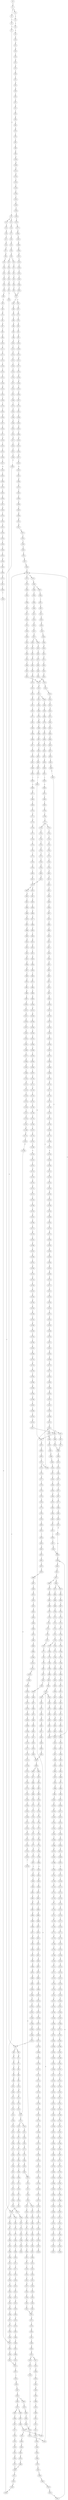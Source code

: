 strict digraph  {
	S0 -> S1 [ label = T ];
	S1 -> S2 [ label = T ];
	S1 -> S3 [ label = C ];
	S2 -> S4 [ label = T ];
	S3 -> S5 [ label = C ];
	S4 -> S6 [ label = T ];
	S5 -> S7 [ label = T ];
	S6 -> S8 [ label = T ];
	S7 -> S9 [ label = T ];
	S8 -> S10 [ label = G ];
	S9 -> S11 [ label = G ];
	S9 -> S12 [ label = A ];
	S10 -> S13 [ label = A ];
	S11 -> S14 [ label = A ];
	S12 -> S15 [ label = A ];
	S13 -> S16 [ label = A ];
	S14 -> S17 [ label = A ];
	S15 -> S18 [ label = A ];
	S16 -> S19 [ label = C ];
	S17 -> S20 [ label = C ];
	S18 -> S21 [ label = C ];
	S19 -> S22 [ label = A ];
	S20 -> S23 [ label = A ];
	S21 -> S24 [ label = A ];
	S22 -> S25 [ label = G ];
	S23 -> S26 [ label = G ];
	S24 -> S27 [ label = G ];
	S25 -> S28 [ label = T ];
	S26 -> S29 [ label = G ];
	S27 -> S30 [ label = G ];
	S28 -> S31 [ label = T ];
	S29 -> S32 [ label = G ];
	S29 -> S33 [ label = T ];
	S30 -> S34 [ label = T ];
	S31 -> S35 [ label = G ];
	S32 -> S36 [ label = T ];
	S33 -> S37 [ label = C ];
	S34 -> S38 [ label = C ];
	S35 -> S39 [ label = A ];
	S36 -> S40 [ label = C ];
	S37 -> S41 [ label = C ];
	S38 -> S42 [ label = T ];
	S39 -> S43 [ label = C ];
	S40 -> S44 [ label = C ];
	S41 -> S45 [ label = C ];
	S42 -> S46 [ label = C ];
	S43 -> S47 [ label = T ];
	S44 -> S48 [ label = G ];
	S45 -> S49 [ label = T ];
	S46 -> S50 [ label = T ];
	S47 -> S51 [ label = G ];
	S48 -> S52 [ label = C ];
	S49 -> S53 [ label = T ];
	S50 -> S54 [ label = C ];
	S51 -> S55 [ label = T ];
	S52 -> S56 [ label = C ];
	S53 -> S57 [ label = C ];
	S54 -> S58 [ label = C ];
	S55 -> S59 [ label = A ];
	S56 -> S60 [ label = G ];
	S57 -> S61 [ label = T ];
	S57 -> S62 [ label = G ];
	S58 -> S63 [ label = G ];
	S59 -> S64 [ label = C ];
	S60 -> S65 [ label = C ];
	S60 -> S66 [ label = G ];
	S61 -> S67 [ label = C ];
	S62 -> S68 [ label = C ];
	S63 -> S69 [ label = T ];
	S64 -> S70 [ label = A ];
	S65 -> S71 [ label = A ];
	S66 -> S72 [ label = A ];
	S67 -> S73 [ label = G ];
	S68 -> S74 [ label = A ];
	S69 -> S75 [ label = A ];
	S70 -> S76 [ label = C ];
	S71 -> S77 [ label = C ];
	S72 -> S78 [ label = A ];
	S73 -> S79 [ label = T ];
	S74 -> S80 [ label = C ];
	S75 -> S81 [ label = C ];
	S76 -> S82 [ label = T ];
	S77 -> S83 [ label = G ];
	S78 -> S84 [ label = C ];
	S79 -> S85 [ label = A ];
	S80 -> S86 [ label = G ];
	S81 -> S87 [ label = A ];
	S82 -> S88 [ label = T ];
	S83 -> S89 [ label = C ];
	S84 -> S90 [ label = T ];
	S85 -> S91 [ label = C ];
	S86 -> S92 [ label = T ];
	S87 -> S93 [ label = T ];
	S88 -> S94 [ label = G ];
	S89 -> S95 [ label = G ];
	S90 -> S96 [ label = G ];
	S91 -> S97 [ label = G ];
	S92 -> S98 [ label = G ];
	S93 -> S99 [ label = G ];
	S94 -> S100 [ label = G ];
	S95 -> S101 [ label = C ];
	S96 -> S102 [ label = C ];
	S97 -> S103 [ label = G ];
	S98 -> S104 [ label = G ];
	S99 -> S105 [ label = G ];
	S100 -> S106 [ label = A ];
	S101 -> S107 [ label = A ];
	S102 -> S108 [ label = A ];
	S103 -> S109 [ label = C ];
	S104 -> S110 [ label = C ];
	S105 -> S111 [ label = C ];
	S106 -> S112 [ label = G ];
	S107 -> S113 [ label = G ];
	S108 -> S114 [ label = A ];
	S109 -> S115 [ label = T ];
	S110 -> S116 [ label = G ];
	S111 -> S117 [ label = G ];
	S112 -> S118 [ label = A ];
	S113 -> S119 [ label = C ];
	S114 -> S120 [ label = C ];
	S115 -> S121 [ label = A ];
	S116 -> S122 [ label = T ];
	S117 -> S123 [ label = C ];
	S118 -> S124 [ label = C ];
	S119 -> S125 [ label = C ];
	S120 -> S126 [ label = C ];
	S121 -> S127 [ label = C ];
	S122 -> S128 [ label = C ];
	S123 -> S129 [ label = C ];
	S124 -> S130 [ label = C ];
	S125 -> S131 [ label = G ];
	S126 -> S132 [ label = A ];
	S127 -> S133 [ label = T ];
	S128 -> S134 [ label = C ];
	S129 -> S135 [ label = C ];
	S130 -> S136 [ label = C ];
	S131 -> S137 [ label = G ];
	S132 -> S138 [ label = G ];
	S133 -> S139 [ label = G ];
	S134 -> S140 [ label = C ];
	S135 -> S141 [ label = C ];
	S136 -> S142 [ label = C ];
	S137 -> S143 [ label = C ];
	S137 -> S144 [ label = T ];
	S138 -> S145 [ label = A ];
	S139 -> S146 [ label = G ];
	S140 -> S147 [ label = C ];
	S141 -> S148 [ label = C ];
	S142 -> S149 [ label = C ];
	S143 -> S150 [ label = A ];
	S144 -> S151 [ label = G ];
	S145 -> S152 [ label = A ];
	S146 -> S153 [ label = T ];
	S147 -> S154 [ label = A ];
	S148 -> S155 [ label = A ];
	S149 -> S156 [ label = C ];
	S150 -> S157 [ label = C ];
	S151 -> S158 [ label = G ];
	S152 -> S159 [ label = C ];
	S153 -> S160 [ label = G ];
	S154 -> S161 [ label = C ];
	S155 -> S162 [ label = C ];
	S156 -> S163 [ label = T ];
	S157 -> S164 [ label = T ];
	S158 -> S165 [ label = A ];
	S159 -> S166 [ label = A ];
	S160 -> S167 [ label = C ];
	S161 -> S168 [ label = T ];
	S162 -> S169 [ label = T ];
	S163 -> S170 [ label = T ];
	S164 -> S171 [ label = T ];
	S165 -> S172 [ label = A ];
	S166 -> S173 [ label = G ];
	S167 -> S174 [ label = T ];
	S168 -> S175 [ label = T ];
	S169 -> S176 [ label = T ];
	S170 -> S177 [ label = C ];
	S171 -> S178 [ label = C ];
	S172 -> S179 [ label = G ];
	S173 -> S180 [ label = C ];
	S174 -> S181 [ label = A ];
	S175 -> S182 [ label = G ];
	S176 -> S183 [ label = T ];
	S177 -> S184 [ label = A ];
	S178 -> S185 [ label = A ];
	S179 -> S186 [ label = A ];
	S180 -> S187 [ label = C ];
	S181 -> S188 [ label = C ];
	S182 -> S189 [ label = A ];
	S183 -> S190 [ label = A ];
	S184 -> S191 [ label = G ];
	S185 -> S192 [ label = G ];
	S186 -> S193 [ label = A ];
	S187 -> S194 [ label = G ];
	S188 -> S195 [ label = T ];
	S189 -> S196 [ label = G ];
	S190 -> S197 [ label = G ];
	S191 -> S198 [ label = A ];
	S192 -> S199 [ label = C ];
	S193 -> S200 [ label = C ];
	S194 -> S201 [ label = T ];
	S195 -> S202 [ label = G ];
	S196 -> S203 [ label = C ];
	S197 -> S204 [ label = C ];
	S198 -> S205 [ label = G ];
	S199 -> S206 [ label = C ];
	S200 -> S207 [ label = G ];
	S201 -> S208 [ label = C ];
	S202 -> S209 [ label = T ];
	S203 -> S210 [ label = C ];
	S204 -> S211 [ label = C ];
	S205 -> S212 [ label = G ];
	S206 -> S213 [ label = G ];
	S207 -> S214 [ label = G ];
	S208 -> S215 [ label = C ];
	S209 -> S216 [ label = A ];
	S210 -> S217 [ label = G ];
	S211 -> S218 [ label = G ];
	S212 -> S219 [ label = T ];
	S213 -> S220 [ label = C ];
	S214 -> S221 [ label = C ];
	S215 -> S222 [ label = T ];
	S216 -> S223 [ label = A ];
	S217 -> S224 [ label = C ];
	S218 -> S225 [ label = T ];
	S219 -> S226 [ label = C ];
	S220 -> S227 [ label = C ];
	S221 -> S228 [ label = A ];
	S222 -> S229 [ label = C ];
	S223 -> S230 [ label = C ];
	S224 -> S231 [ label = C ];
	S225 -> S232 [ label = C ];
	S226 -> S233 [ label = C ];
	S227 -> S234 [ label = C ];
	S228 -> S235 [ label = C ];
	S229 -> S236 [ label = T ];
	S230 -> S237 [ label = A ];
	S231 -> S238 [ label = C ];
	S232 -> S239 [ label = C ];
	S233 -> S240 [ label = C ];
	S234 -> S241 [ label = C ];
	S235 -> S242 [ label = C ];
	S235 -> S243 [ label = T ];
	S236 -> S244 [ label = G ];
	S237 -> S245 [ label = C ];
	S238 -> S246 [ label = C ];
	S239 -> S247 [ label = C ];
	S240 -> S248 [ label = T ];
	S241 -> S249 [ label = T ];
	S242 -> S250 [ label = G ];
	S243 -> S251 [ label = G ];
	S244 -> S252 [ label = T ];
	S245 -> S253 [ label = A ];
	S246 -> S249 [ label = T ];
	S247 -> S254 [ label = A ];
	S248 -> S255 [ label = T ];
	S249 -> S256 [ label = T ];
	S249 -> S257 [ label = C ];
	S250 -> S258 [ label = G ];
	S251 -> S259 [ label = G ];
	S252 -> S260 [ label = C ];
	S253 -> S261 [ label = C ];
	S254 -> S262 [ label = C ];
	S255 -> S57 [ label = C ];
	S256 -> S263 [ label = C ];
	S257 -> S264 [ label = C ];
	S258 -> S265 [ label = G ];
	S259 -> S266 [ label = G ];
	S260 -> S267 [ label = G ];
	S261 -> S268 [ label = G ];
	S262 -> S269 [ label = C ];
	S263 -> S270 [ label = A ];
	S264 -> S271 [ label = A ];
	S265 -> S272 [ label = A ];
	S266 -> S273 [ label = A ];
	S267 -> S274 [ label = T ];
	S268 -> S275 [ label = C ];
	S269 -> S276 [ label = A ];
	S270 -> S277 [ label = C ];
	S271 -> S278 [ label = C ];
	S272 -> S279 [ label = A ];
	S273 -> S280 [ label = A ];
	S274 -> S281 [ label = G ];
	S275 -> S282 [ label = T ];
	S276 -> S283 [ label = C ];
	S277 -> S284 [ label = G ];
	S278 -> S285 [ label = C ];
	S279 -> S286 [ label = T ];
	S280 -> S287 [ label = C ];
	S281 -> S288 [ label = G ];
	S282 -> S289 [ label = C ];
	S283 -> S290 [ label = C ];
	S284 -> S291 [ label = C ];
	S285 -> S292 [ label = C ];
	S286 -> S293 [ label = T ];
	S287 -> S294 [ label = T ];
	S288 -> S295 [ label = T ];
	S289 -> S296 [ label = C ];
	S290 -> S297 [ label = G ];
	S291 -> S298 [ label = T ];
	S292 -> S299 [ label = G ];
	S293 -> S300 [ label = G ];
	S294 -> S301 [ label = G ];
	S295 -> S302 [ label = A ];
	S296 -> S303 [ label = T ];
	S297 -> S304 [ label = A ];
	S298 -> S305 [ label = C ];
	S299 -> S306 [ label = C ];
	S300 -> S307 [ label = A ];
	S301 -> S308 [ label = G ];
	S303 -> S309 [ label = A ];
	S304 -> S310 [ label = T ];
	S305 -> S311 [ label = C ];
	S306 -> S312 [ label = C ];
	S307 -> S313 [ label = A ];
	S308 -> S314 [ label = A ];
	S309 -> S315 [ label = G ];
	S310 -> S316 [ label = C ];
	S311 -> S317 [ label = G ];
	S312 -> S318 [ label = G ];
	S313 -> S319 [ label = C ];
	S314 -> S320 [ label = C ];
	S315 -> S321 [ label = A ];
	S316 -> S322 [ label = G ];
	S317 -> S323 [ label = G ];
	S318 -> S324 [ label = G ];
	S319 -> S325 [ label = C ];
	S320 -> S326 [ label = C ];
	S321 -> S327 [ label = A ];
	S322 -> S328 [ label = G ];
	S323 -> S329 [ label = T ];
	S324 -> S330 [ label = T ];
	S325 -> S331 [ label = C ];
	S326 -> S332 [ label = C ];
	S327 -> S333 [ label = C ];
	S328 -> S334 [ label = T ];
	S329 -> S335 [ label = T ];
	S330 -> S336 [ label = C ];
	S331 -> S337 [ label = G ];
	S332 -> S338 [ label = G ];
	S333 -> S339 [ label = T ];
	S334 -> S340 [ label = T ];
	S335 -> S341 [ label = G ];
	S336 -> S342 [ label = C ];
	S337 -> S343 [ label = T ];
	S338 -> S344 [ label = T ];
	S339 -> S345 [ label = T ];
	S340 -> S346 [ label = C ];
	S341 -> S347 [ label = C ];
	S342 -> S348 [ label = C ];
	S343 -> S349 [ label = C ];
	S344 -> S350 [ label = C ];
	S345 -> S351 [ label = C ];
	S346 -> S352 [ label = C ];
	S347 -> S353 [ label = A ];
	S348 -> S354 [ label = A ];
	S349 -> S355 [ label = T ];
	S350 -> S356 [ label = T ];
	S351 -> S357 [ label = A ];
	S352 -> S358 [ label = A ];
	S353 -> S359 [ label = C ];
	S354 -> S360 [ label = G ];
	S355 -> S361 [ label = C ];
	S356 -> S362 [ label = C ];
	S357 -> S363 [ label = A ];
	S358 -> S364 [ label = G ];
	S359 -> S365 [ label = T ];
	S360 -> S366 [ label = T ];
	S361 -> S367 [ label = G ];
	S362 -> S367 [ label = G ];
	S363 -> S368 [ label = C ];
	S364 -> S369 [ label = T ];
	S365 -> S370 [ label = G ];
	S366 -> S371 [ label = G ];
	S367 -> S372 [ label = G ];
	S368 -> S373 [ label = C ];
	S368 -> S374 [ label = T ];
	S369 -> S375 [ label = G ];
	S370 -> S376 [ label = G ];
	S371 -> S377 [ label = G ];
	S372 -> S378 [ label = C ];
	S373 -> S379 [ label = G ];
	S374 -> S380 [ label = G ];
	S375 -> S381 [ label = G ];
	S376 -> S382 [ label = T ];
	S377 -> S383 [ label = T ];
	S378 -> S384 [ label = A ];
	S379 -> S385 [ label = G ];
	S380 -> S386 [ label = G ];
	S380 -> S387 [ label = C ];
	S381 -> S388 [ label = T ];
	S382 -> S389 [ label = C ];
	S383 -> S390 [ label = C ];
	S384 -> S391 [ label = C ];
	S385 -> S392 [ label = C ];
	S386 -> S393 [ label = C ];
	S387 -> S394 [ label = C ];
	S388 -> S395 [ label = C ];
	S389 -> S396 [ label = G ];
	S390 -> S397 [ label = G ];
	S391 -> S398 [ label = C ];
	S392 -> S399 [ label = C ];
	S393 -> S400 [ label = C ];
	S394 -> S401 [ label = C ];
	S395 -> S397 [ label = G ];
	S396 -> S402 [ label = T ];
	S397 -> S403 [ label = T ];
	S398 -> S404 [ label = G ];
	S399 -> S405 [ label = C ];
	S400 -> S406 [ label = C ];
	S401 -> S407 [ label = T ];
	S402 -> S408 [ label = C ];
	S403 -> S409 [ label = C ];
	S404 -> S410 [ label = A ];
	S405 -> S411 [ label = A ];
	S406 -> S412 [ label = A ];
	S407 -> S413 [ label = A ];
	S408 -> S414 [ label = C ];
	S409 -> S415 [ label = C ];
	S410 -> S416 [ label = G ];
	S410 -> S417 [ label = A ];
	S411 -> S418 [ label = G ];
	S412 -> S419 [ label = G ];
	S413 -> S420 [ label = G ];
	S414 -> S421 [ label = G ];
	S415 -> S421 [ label = G ];
	S416 -> S422 [ label = T ];
	S417 -> S423 [ label = T ];
	S418 -> S424 [ label = T ];
	S419 -> S425 [ label = G ];
	S420 -> S426 [ label = G ];
	S421 -> S427 [ label = T ];
	S422 -> S428 [ label = C ];
	S423 -> S429 [ label = G ];
	S424 -> S430 [ label = T ];
	S425 -> S431 [ label = T ];
	S426 -> S432 [ label = T ];
	S427 -> S433 [ label = C ];
	S428 -> S434 [ label = C ];
	S429 -> S435 [ label = T ];
	S430 -> S436 [ label = G ];
	S431 -> S437 [ label = G ];
	S432 -> S438 [ label = G ];
	S433 -> S439 [ label = A ];
	S434 -> S440 [ label = A ];
	S434 -> S441 [ label = T ];
	S435 -> S442 [ label = A ];
	S436 -> S443 [ label = T ];
	S437 -> S444 [ label = C ];
	S437 -> S445 [ label = G ];
	S438 -> S446 [ label = T ];
	S439 -> S447 [ label = C ];
	S440 -> S448 [ label = G ];
	S441 -> S449 [ label = C ];
	S442 -> S450 [ label = G ];
	S443 -> S451 [ label = G ];
	S444 -> S452 [ label = G ];
	S445 -> S453 [ label = G ];
	S446 -> S454 [ label = G ];
	S447 -> S455 [ label = C ];
	S448 -> S456 [ label = T ];
	S448 -> S457 [ label = C ];
	S449 -> S458 [ label = G ];
	S450 -> S459 [ label = T ];
	S451 -> S460 [ label = C ];
	S452 -> S461 [ label = C ];
	S453 -> S462 [ label = C ];
	S454 -> S463 [ label = C ];
	S455 -> S464 [ label = C ];
	S455 -> S465 [ label = G ];
	S456 -> S466 [ label = A ];
	S457 -> S467 [ label = T ];
	S458 -> S468 [ label = A ];
	S459 -> S469 [ label = T ];
	S460 -> S470 [ label = G ];
	S461 -> S471 [ label = G ];
	S462 -> S472 [ label = T ];
	S463 -> S473 [ label = G ];
	S464 -> S474 [ label = T ];
	S465 -> S475 [ label = A ];
	S466 -> S476 [ label = G ];
	S467 -> S477 [ label = T ];
	S468 -> S478 [ label = A ];
	S469 -> S479 [ label = T ];
	S470 -> S480 [ label = T ];
	S471 -> S481 [ label = T ];
	S472 -> S482 [ label = T ];
	S473 -> S483 [ label = T ];
	S474 -> S484 [ label = G ];
	S475 -> S485 [ label = A ];
	S475 -> S486 [ label = G ];
	S476 -> S487 [ label = G ];
	S477 -> S488 [ label = C ];
	S478 -> S489 [ label = C ];
	S479 -> S490 [ label = C ];
	S480 -> S491 [ label = C ];
	S481 -> S492 [ label = C ];
	S482 -> S493 [ label = C ];
	S483 -> S494 [ label = C ];
	S484 -> S495 [ label = T ];
	S485 -> S496 [ label = T ];
	S486 -> S497 [ label = T ];
	S487 -> S498 [ label = G ];
	S488 -> S499 [ label = A ];
	S489 -> S500 [ label = T ];
	S490 -> S501 [ label = A ];
	S491 -> S502 [ label = G ];
	S492 -> S503 [ label = G ];
	S493 -> S504 [ label = G ];
	S494 -> S505 [ label = G ];
	S495 -> S506 [ label = C ];
	S496 -> S507 [ label = C ];
	S497 -> S508 [ label = C ];
	S498 -> S509 [ label = T ];
	S499 -> S510 [ label = C ];
	S500 -> S511 [ label = T ];
	S501 -> S512 [ label = C ];
	S502 -> S513 [ label = A ];
	S503 -> S514 [ label = T ];
	S504 -> S515 [ label = A ];
	S505 -> S513 [ label = A ];
	S506 -> S516 [ label = C ];
	S507 -> S517 [ label = C ];
	S508 -> S434 [ label = C ];
	S509 -> S518 [ label = C ];
	S510 -> S519 [ label = G ];
	S511 -> S520 [ label = C ];
	S512 -> S521 [ label = T ];
	S513 -> S522 [ label = A ];
	S514 -> S523 [ label = G ];
	S515 -> S524 [ label = A ];
	S516 -> S525 [ label = T ];
	S517 -> S526 [ label = T ];
	S518 -> S527 [ label = A ];
	S519 -> S528 [ label = C ];
	S520 -> S529 [ label = A ];
	S521 -> S530 [ label = C ];
	S522 -> S531 [ label = C ];
	S523 -> S532 [ label = C ];
	S524 -> S533 [ label = C ];
	S525 -> S534 [ label = T ];
	S526 -> S535 [ label = C ];
	S527 -> S536 [ label = C ];
	S528 -> S537 [ label = C ];
	S529 -> S538 [ label = A ];
	S530 -> S539 [ label = C ];
	S531 -> S540 [ label = C ];
	S531 -> S541 [ label = A ];
	S532 -> S542 [ label = A ];
	S533 -> S543 [ label = A ];
	S534 -> S544 [ label = G ];
	S535 -> S545 [ label = G ];
	S536 -> S546 [ label = T ];
	S537 -> S547 [ label = C ];
	S538 -> S368 [ label = C ];
	S539 -> S548 [ label = T ];
	S540 -> S549 [ label = T ];
	S541 -> S550 [ label = C ];
	S542 -> S551 [ label = T ];
	S543 -> S552 [ label = C ];
	S544 -> S553 [ label = A ];
	S544 -> S554 [ label = T ];
	S545 -> S555 [ label = A ];
	S546 -> S556 [ label = C ];
	S547 -> S557 [ label = T ];
	S548 -> S558 [ label = T ];
	S549 -> S559 [ label = T ];
	S550 -> S560 [ label = C ];
	S551 -> S561 [ label = C ];
	S552 -> S562 [ label = G ];
	S553 -> S563 [ label = A ];
	S554 -> S564 [ label = A ];
	S555 -> S565 [ label = A ];
	S556 -> S566 [ label = G ];
	S557 -> S567 [ label = T ];
	S558 -> S568 [ label = T ];
	S559 -> S569 [ label = C ];
	S560 -> S570 [ label = C ];
	S561 -> S571 [ label = C ];
	S562 -> S572 [ label = C ];
	S563 -> S573 [ label = C ];
	S564 -> S574 [ label = G ];
	S565 -> S575 [ label = C ];
	S566 -> S576 [ label = C ];
	S567 -> S577 [ label = C ];
	S568 -> S578 [ label = C ];
	S569 -> S579 [ label = G ];
	S570 -> S580 [ label = G ];
	S571 -> S581 [ label = G ];
	S572 -> S582 [ label = G ];
	S573 -> S583 [ label = T ];
	S574 -> S584 [ label = G ];
	S575 -> S500 [ label = T ];
	S576 -> S585 [ label = T ];
	S577 -> S586 [ label = A ];
	S578 -> S587 [ label = A ];
	S579 -> S588 [ label = T ];
	S580 -> S589 [ label = T ];
	S581 -> S590 [ label = C ];
	S582 -> S591 [ label = C ];
	S583 -> S592 [ label = T ];
	S584 -> S593 [ label = A ];
	S585 -> S594 [ label = T ];
	S586 -> S595 [ label = T ];
	S587 -> S596 [ label = T ];
	S588 -> S597 [ label = A ];
	S589 -> S598 [ label = A ];
	S590 -> S599 [ label = A ];
	S591 -> S600 [ label = A ];
	S592 -> S601 [ label = C ];
	S593 -> S602 [ label = G ];
	S594 -> S603 [ label = C ];
	S595 -> S604 [ label = C ];
	S596 -> S605 [ label = C ];
	S597 -> S606 [ label = C ];
	S598 -> S607 [ label = C ];
	S599 -> S608 [ label = C ];
	S600 -> S609 [ label = C ];
	S601 -> S610 [ label = A ];
	S602 -> S611 [ label = A ];
	S603 -> S612 [ label = A ];
	S604 -> S613 [ label = C ];
	S605 -> S614 [ label = C ];
	S606 -> S615 [ label = T ];
	S607 -> S616 [ label = G ];
	S608 -> S617 [ label = G ];
	S609 -> S618 [ label = G ];
	S610 -> S619 [ label = A ];
	S611 -> S620 [ label = G ];
	S612 -> S621 [ label = T ];
	S613 -> S622 [ label = A ];
	S614 -> S623 [ label = A ];
	S615 -> S624 [ label = T ];
	S616 -> S625 [ label = T ];
	S617 -> S626 [ label = T ];
	S618 -> S627 [ label = T ];
	S619 -> S368 [ label = C ];
	S620 -> S628 [ label = G ];
	S621 -> S629 [ label = C ];
	S622 -> S630 [ label = G ];
	S623 -> S631 [ label = G ];
	S624 -> S632 [ label = C ];
	S625 -> S633 [ label = C ];
	S626 -> S634 [ label = C ];
	S627 -> S635 [ label = C ];
	S628 -> S636 [ label = T ];
	S629 -> S637 [ label = C ];
	S630 -> S638 [ label = A ];
	S631 -> S638 [ label = A ];
	S632 -> S639 [ label = A ];
	S633 -> S640 [ label = C ];
	S634 -> S641 [ label = G ];
	S635 -> S642 [ label = C ];
	S636 -> S643 [ label = C ];
	S637 -> S644 [ label = A ];
	S638 -> S645 [ label = A ];
	S639 -> S646 [ label = A ];
	S640 -> S647 [ label = A ];
	S641 -> S648 [ label = A ];
	S642 -> S649 [ label = A ];
	S643 -> S650 [ label = C ];
	S644 -> S630 [ label = G ];
	S645 -> S651 [ label = C ];
	S646 -> S652 [ label = G ];
	S647 -> S653 [ label = G ];
	S648 -> S654 [ label = G ];
	S649 -> S655 [ label = G ];
	S650 -> S656 [ label = C ];
	S651 -> S657 [ label = C ];
	S652 -> S658 [ label = C ];
	S653 -> S659 [ label = C ];
	S654 -> S660 [ label = C ];
	S655 -> S661 [ label = C ];
	S656 -> S662 [ label = A ];
	S656 -> S663 [ label = G ];
	S657 -> S664 [ label = A ];
	S657 -> S665 [ label = G ];
	S658 -> S666 [ label = G ];
	S659 -> S667 [ label = G ];
	S660 -> S668 [ label = G ];
	S661 -> S669 [ label = T ];
	S661 -> S667 [ label = G ];
	S662 -> S670 [ label = G ];
	S663 -> S671 [ label = G ];
	S664 -> S672 [ label = G ];
	S664 -> S673 [ label = C ];
	S665 -> S674 [ label = G ];
	S666 -> S675 [ label = A ];
	S667 -> S676 [ label = A ];
	S668 -> S677 [ label = A ];
	S669 -> S678 [ label = T ];
	S670 -> S679 [ label = A ];
	S671 -> S680 [ label = A ];
	S672 -> S681 [ label = A ];
	S673 -> S682 [ label = C ];
	S674 -> S683 [ label = A ];
	S675 -> S684 [ label = G ];
	S676 -> S685 [ label = G ];
	S677 -> S686 [ label = G ];
	S678 -> S488 [ label = C ];
	S679 -> S687 [ label = G ];
	S680 -> S688 [ label = G ];
	S681 -> S689 [ label = C ];
	S682 -> S690 [ label = A ];
	S683 -> S691 [ label = C ];
	S684 -> S692 [ label = T ];
	S685 -> S693 [ label = T ];
	S686 -> S694 [ label = T ];
	S687 -> S695 [ label = C ];
	S688 -> S696 [ label = G ];
	S689 -> S697 [ label = T ];
	S690 -> S698 [ label = C ];
	S691 -> S699 [ label = G ];
	S692 -> S700 [ label = C ];
	S693 -> S701 [ label = C ];
	S694 -> S702 [ label = C ];
	S695 -> S703 [ label = C ];
	S696 -> S704 [ label = C ];
	S697 -> S705 [ label = C ];
	S698 -> S706 [ label = C ];
	S699 -> S707 [ label = C ];
	S700 -> S708 [ label = C ];
	S701 -> S709 [ label = C ];
	S701 -> S710 [ label = T ];
	S702 -> S711 [ label = G ];
	S703 -> S712 [ label = A ];
	S704 -> S713 [ label = G ];
	S705 -> S714 [ label = C ];
	S706 -> S715 [ label = C ];
	S707 -> S716 [ label = C ];
	S708 -> S717 [ label = C ];
	S709 -> S717 [ label = C ];
	S710 -> S718 [ label = C ];
	S711 -> S719 [ label = A ];
	S712 -> S720 [ label = C ];
	S713 -> S721 [ label = T ];
	S714 -> S722 [ label = C ];
	S715 -> S723 [ label = C ];
	S716 -> S724 [ label = C ];
	S717 -> S725 [ label = T ];
	S717 -> S726 [ label = G ];
	S718 -> S727 [ label = G ];
	S719 -> S728 [ label = A ];
	S720 -> S729 [ label = G ];
	S721 -> S730 [ label = G ];
	S722 -> S731 [ label = A ];
	S723 -> S732 [ label = T ];
	S724 -> S733 [ label = A ];
	S725 -> S734 [ label = C ];
	S726 -> S735 [ label = C ];
	S727 -> S736 [ label = T ];
	S728 -> S737 [ label = C ];
	S729 -> S738 [ label = G ];
	S730 -> S739 [ label = G ];
	S731 -> S740 [ label = T ];
	S732 -> S741 [ label = T ];
	S733 -> S742 [ label = T ];
	S734 -> S743 [ label = C ];
	S735 -> S744 [ label = C ];
	S736 -> S745 [ label = C ];
	S737 -> S746 [ label = C ];
	S738 -> S747 [ label = T ];
	S739 -> S748 [ label = T ];
	S740 -> S749 [ label = C ];
	S741 -> S750 [ label = C ];
	S742 -> S751 [ label = C ];
	S743 -> S752 [ label = G ];
	S744 -> S753 [ label = T ];
	S745 -> S754 [ label = T ];
	S746 -> S755 [ label = T ];
	S747 -> S756 [ label = T ];
	S748 -> S757 [ label = A ];
	S749 -> S758 [ label = T ];
	S750 -> S759 [ label = C ];
	S750 -> S760 [ label = G ];
	S751 -> S761 [ label = G ];
	S752 -> S762 [ label = G ];
	S753 -> S763 [ label = G ];
	S754 -> S764 [ label = G ];
	S755 -> S765 [ label = G ];
	S756 -> S766 [ label = A ];
	S757 -> S767 [ label = T ];
	S758 -> S768 [ label = G ];
	S759 -> S769 [ label = T ];
	S760 -> S770 [ label = A ];
	S761 -> S771 [ label = T ];
	S762 -> S772 [ label = T ];
	S763 -> S773 [ label = T ];
	S764 -> S774 [ label = T ];
	S765 -> S775 [ label = T ];
	S766 -> S776 [ label = C ];
	S767 -> S777 [ label = G ];
	S768 -> S778 [ label = C ];
	S769 -> S779 [ label = G ];
	S770 -> S780 [ label = T ];
	S771 -> S781 [ label = C ];
	S772 -> S782 [ label = C ];
	S773 -> S783 [ label = C ];
	S774 -> S784 [ label = T ];
	S775 -> S785 [ label = C ];
	S776 -> S786 [ label = T ];
	S777 -> S787 [ label = A ];
	S778 -> S788 [ label = C ];
	S779 -> S789 [ label = T ];
	S780 -> S790 [ label = C ];
	S781 -> S791 [ label = C ];
	S782 -> S792 [ label = T ];
	S783 -> S793 [ label = G ];
	S784 -> S794 [ label = C ];
	S785 -> S795 [ label = G ];
	S786 -> S796 [ label = G ];
	S787 -> S797 [ label = G ];
	S788 -> S798 [ label = A ];
	S789 -> S799 [ label = C ];
	S790 -> S800 [ label = G ];
	S791 -> S801 [ label = T ];
	S792 -> S802 [ label = G ];
	S793 -> S803 [ label = C ];
	S794 -> S804 [ label = C ];
	S795 -> S805 [ label = C ];
	S796 -> S806 [ label = C ];
	S797 -> S807 [ label = C ];
	S798 -> S808 [ label = G ];
	S799 -> S809 [ label = C ];
	S800 -> S810 [ label = T ];
	S801 -> S811 [ label = C ];
	S802 -> S812 [ label = G ];
	S803 -> S813 [ label = G ];
	S804 -> S814 [ label = G ];
	S805 -> S815 [ label = G ];
	S806 -> S816 [ label = A ];
	S807 -> S817 [ label = G ];
	S808 -> S818 [ label = T ];
	S809 -> S819 [ label = T ];
	S810 -> S820 [ label = T ];
	S811 -> S821 [ label = T ];
	S812 -> S822 [ label = A ];
	S813 -> S823 [ label = C ];
	S814 -> S824 [ label = T ];
	S815 -> S823 [ label = C ];
	S816 -> S825 [ label = G ];
	S817 -> S826 [ label = G ];
	S818 -> S827 [ label = C ];
	S819 -> S828 [ label = T ];
	S820 -> S829 [ label = T ];
	S821 -> S830 [ label = T ];
	S822 -> S831 [ label = G ];
	S823 -> S832 [ label = G ];
	S823 -> S833 [ label = A ];
	S824 -> S834 [ label = G ];
	S825 -> S835 [ label = A ];
	S826 -> S836 [ label = T ];
	S827 -> S837 [ label = G ];
	S828 -> S544 [ label = G ];
	S829 -> S838 [ label = G ];
	S830 -> S839 [ label = C ];
	S831 -> S840 [ label = G ];
	S832 -> S841 [ label = A ];
	S833 -> S842 [ label = A ];
	S834 -> S843 [ label = G ];
	S835 -> S844 [ label = C ];
	S836 -> S845 [ label = C ];
	S837 -> S846 [ label = T ];
	S838 -> S847 [ label = T ];
	S839 -> S848 [ label = T ];
	S840 -> S849 [ label = G ];
	S841 -> S850 [ label = G ];
	S842 -> S851 [ label = C ];
	S843 -> S852 [ label = C ];
	S844 -> S853 [ label = G ];
	S845 -> S854 [ label = G ];
	S846 -> S855 [ label = A ];
	S847 -> S856 [ label = A ];
	S848 -> S857 [ label = C ];
	S849 -> S858 [ label = T ];
	S850 -> S859 [ label = C ];
	S851 -> S860 [ label = C ];
	S852 -> S861 [ label = C ];
	S853 -> S862 [ label = G ];
	S854 -> S863 [ label = C ];
	S855 -> S864 [ label = A ];
	S856 -> S865 [ label = G ];
	S857 -> S866 [ label = G ];
	S858 -> S867 [ label = G ];
	S859 -> S868 [ label = A ];
	S860 -> S869 [ label = C ];
	S861 -> S870 [ label = C ];
	S862 -> S871 [ label = A ];
	S863 -> S872 [ label = A ];
	S864 -> S873 [ label = G ];
	S865 -> S874 [ label = G ];
	S866 -> S875 [ label = G ];
	S867 -> S876 [ label = T ];
	S868 -> S877 [ label = G ];
	S869 -> S878 [ label = G ];
	S870 -> S879 [ label = G ];
	S871 -> S880 [ label = C ];
	S872 -> S881 [ label = C ];
	S873 -> S882 [ label = A ];
	S874 -> S883 [ label = A ];
	S875 -> S884 [ label = A ];
	S876 -> S885 [ label = T ];
	S877 -> S886 [ label = T ];
	S878 -> S887 [ label = T ];
	S879 -> S888 [ label = T ];
	S880 -> S889 [ label = A ];
	S881 -> S890 [ label = G ];
	S882 -> S891 [ label = C ];
	S883 -> S892 [ label = A ];
	S884 -> S893 [ label = G ];
	S885 -> S894 [ label = C ];
	S886 -> S895 [ label = G ];
	S887 -> S896 [ label = A ];
	S888 -> S897 [ label = C ];
	S889 -> S898 [ label = C ];
	S890 -> S899 [ label = C ];
	S891 -> S900 [ label = G ];
	S892 -> S901 [ label = A ];
	S893 -> S902 [ label = A ];
	S894 -> S903 [ label = C ];
	S895 -> S904 [ label = C ];
	S896 -> S905 [ label = C ];
	S897 -> S906 [ label = C ];
	S898 -> S907 [ label = A ];
	S899 -> S908 [ label = G ];
	S900 -> S909 [ label = G ];
	S901 -> S910 [ label = G ];
	S902 -> S911 [ label = G ];
	S903 -> S912 [ label = A ];
	S904 -> S913 [ label = A ];
	S905 -> S914 [ label = A ];
	S906 -> S915 [ label = A ];
	S907 -> S916 [ label = C ];
	S908 -> S917 [ label = C ];
	S909 -> S918 [ label = C ];
	S910 -> S919 [ label = G ];
	S911 -> S920 [ label = G ];
	S912 -> S921 [ label = G ];
	S913 -> S922 [ label = A ];
	S914 -> S923 [ label = G ];
	S915 -> S924 [ label = G ];
	S916 -> S925 [ label = C ];
	S917 -> S926 [ label = G ];
	S918 -> S927 [ label = T ];
	S919 -> S928 [ label = T ];
	S920 -> S929 [ label = T ];
	S921 -> S930 [ label = C ];
	S922 -> S931 [ label = C ];
	S923 -> S932 [ label = C ];
	S924 -> S933 [ label = T ];
	S925 -> S934 [ label = T ];
	S926 -> S935 [ label = G ];
	S927 -> S936 [ label = C ];
	S928 -> S937 [ label = C ];
	S929 -> S938 [ label = C ];
	S930 -> S939 [ label = A ];
	S931 -> S940 [ label = A ];
	S932 -> S941 [ label = A ];
	S933 -> S942 [ label = A ];
	S934 -> S943 [ label = C ];
	S935 -> S944 [ label = C ];
	S936 -> S945 [ label = T ];
	S937 -> S946 [ label = C ];
	S938 -> S650 [ label = C ];
	S939 -> S947 [ label = G ];
	S940 -> S948 [ label = G ];
	S941 -> S949 [ label = G ];
	S942 -> S950 [ label = G ];
	S943 -> S951 [ label = T ];
	S944 -> S952 [ label = T ];
	S945 -> S953 [ label = C ];
	S946 -> S954 [ label = C ];
	S947 -> S955 [ label = A ];
	S948 -> S956 [ label = C ];
	S949 -> S957 [ label = G ];
	S950 -> S958 [ label = C ];
	S951 -> S959 [ label = A ];
	S952 -> S960 [ label = G ];
	S953 -> S961 [ label = G ];
	S954 -> S962 [ label = G ];
	S955 -> S963 [ label = T ];
	S956 -> S964 [ label = T ];
	S957 -> S965 [ label = T ];
	S958 -> S966 [ label = T ];
	S959 -> S967 [ label = G ];
	S960 -> S968 [ label = G ];
	S961 -> S969 [ label = A ];
	S962 -> S970 [ label = A ];
	S963 -> S971 [ label = A ];
	S964 -> S972 [ label = A ];
	S965 -> S973 [ label = G ];
	S966 -> S974 [ label = C ];
	S967 -> S975 [ label = A ];
	S968 -> S976 [ label = A ];
	S969 -> S977 [ label = A ];
	S970 -> S978 [ label = A ];
	S971 -> S979 [ label = A ];
	S972 -> S980 [ label = C ];
	S973 -> S981 [ label = C ];
	S974 -> S982 [ label = C ];
	S975 -> S983 [ label = A ];
	S976 -> S984 [ label = A ];
	S977 -> S985 [ label = G ];
	S978 -> S986 [ label = G ];
	S979 -> S987 [ label = A ];
	S980 -> S988 [ label = G ];
	S981 -> S989 [ label = A ];
	S982 -> S990 [ label = A ];
	S983 -> S991 [ label = C ];
	S984 -> S992 [ label = T ];
	S985 -> S993 [ label = T ];
	S986 -> S994 [ label = T ];
	S987 -> S995 [ label = A ];
	S988 -> S996 [ label = A ];
	S989 -> S997 [ label = C ];
	S990 -> S998 [ label = C ];
	S991 -> S999 [ label = G ];
	S992 -> S1000 [ label = G ];
	S993 -> S1001 [ label = C ];
	S994 -> S1002 [ label = C ];
	S995 -> S1003 [ label = A ];
	S996 -> S1004 [ label = G ];
	S997 -> S1005 [ label = G ];
	S998 -> S1006 [ label = C ];
	S999 -> S1007 [ label = A ];
	S1000 -> S1008 [ label = G ];
	S1001 -> S1009 [ label = G ];
	S1002 -> S1010 [ label = G ];
	S1003 -> S1011 [ label = C ];
	S1004 -> S1012 [ label = A ];
	S1005 -> S1013 [ label = C ];
	S1006 -> S1014 [ label = G ];
	S1007 -> S1015 [ label = G ];
	S1008 -> S1016 [ label = G ];
	S1009 -> S1017 [ label = C ];
	S1010 -> S1018 [ label = A ];
	S1011 -> S1019 [ label = T ];
	S1012 -> S1020 [ label = A ];
	S1013 -> S1021 [ label = G ];
	S1014 -> S1022 [ label = G ];
	S1015 -> S1023 [ label = G ];
	S1016 -> S1024 [ label = G ];
	S1017 -> S1025 [ label = G ];
	S1018 -> S1026 [ label = G ];
	S1019 -> S1027 [ label = T ];
	S1020 -> S1028 [ label = C ];
	S1021 -> S1029 [ label = G ];
	S1022 -> S1030 [ label = A ];
	S1023 -> S1031 [ label = T ];
	S1024 -> S1032 [ label = T ];
	S1025 -> S1033 [ label = G ];
	S1026 -> S1034 [ label = G ];
	S1027 -> S1035 [ label = T ];
	S1028 -> S1036 [ label = T ];
	S1029 -> S1037 [ label = T ];
	S1030 -> S1038 [ label = C ];
	S1031 -> S1039 [ label = G ];
	S1032 -> S1040 [ label = C ];
	S1033 -> S1041 [ label = C ];
	S1034 -> S1042 [ label = T ];
	S1035 -> S1043 [ label = G ];
	S1036 -> S1044 [ label = G ];
	S1037 -> S1045 [ label = G ];
	S1038 -> S1046 [ label = G ];
	S1039 -> S1047 [ label = T ];
	S1040 -> S1048 [ label = C ];
	S1041 -> S1049 [ label = T ];
	S1042 -> S1050 [ label = A ];
	S1043 -> S1051 [ label = C ];
	S1044 -> S1052 [ label = G ];
	S1045 -> S1053 [ label = C ];
	S1046 -> S1054 [ label = T ];
	S1047 -> S1055 [ label = C ];
	S1048 -> S1056 [ label = G ];
	S1049 -> S1057 [ label = A ];
	S1050 -> S1058 [ label = T ];
	S1051 -> S1059 [ label = C ];
	S1052 -> S1060 [ label = C ];
	S1053 -> S1061 [ label = C ];
	S1054 -> S1062 [ label = C ];
	S1055 -> S1063 [ label = C ];
	S1056 -> S1064 [ label = C ];
	S1057 -> S1065 [ label = T ];
	S1058 -> S1066 [ label = A ];
	S1059 -> S1067 [ label = G ];
	S1060 -> S1068 [ label = G ];
	S1061 -> S1069 [ label = G ];
	S1062 -> S1070 [ label = G ];
	S1063 -> S1071 [ label = C ];
	S1064 -> S1072 [ label = C ];
	S1065 -> S1073 [ label = A ];
	S1066 -> S1074 [ label = A ];
	S1067 -> S1075 [ label = T ];
	S1068 -> S1076 [ label = C ];
	S1069 -> S1077 [ label = C ];
	S1070 -> S1078 [ label = T ];
	S1071 -> S1079 [ label = T ];
	S1072 -> S60 [ label = G ];
	S1073 -> S1080 [ label = G ];
	S1074 -> S1081 [ label = G ];
	S1075 -> S1082 [ label = A ];
	S1076 -> S1083 [ label = A ];
	S1077 -> S1084 [ label = A ];
	S1078 -> S1085 [ label = G ];
	S1079 -> S1086 [ label = G ];
	S1080 -> S1087 [ label = T ];
	S1081 -> S1088 [ label = T ];
	S1082 -> S1089 [ label = G ];
	S1083 -> S1090 [ label = G ];
	S1084 -> S1091 [ label = A ];
	S1085 -> S1092 [ label = A ];
	S1086 -> S1093 [ label = T ];
	S1087 -> S1094 [ label = A ];
	S1088 -> S1095 [ label = C ];
	S1089 -> S1096 [ label = C ];
	S1090 -> S1097 [ label = C ];
	S1091 -> S1098 [ label = C ];
	S1092 -> S1099 [ label = C ];
	S1093 -> S1100 [ label = C ];
	S1094 -> S1101 [ label = G ];
	S1095 -> S1102 [ label = G ];
	S1096 -> S1103 [ label = C ];
	S1097 -> S1104 [ label = G ];
	S1098 -> S1105 [ label = C ];
	S1099 -> S1106 [ label = C ];
	S1100 -> S1107 [ label = C ];
	S1101 -> S1108 [ label = C ];
	S1102 -> S1109 [ label = T ];
	S1103 -> S1110 [ label = G ];
	S1104 -> S1111 [ label = G ];
	S1105 -> S1112 [ label = A ];
	S1106 -> S1113 [ label = G ];
	S1107 -> S1114 [ label = T ];
	S1108 -> S1115 [ label = C ];
	S1109 -> S1116 [ label = G ];
	S1110 -> S1117 [ label = G ];
	S1111 -> S1118 [ label = G ];
	S1112 -> S1119 [ label = G ];
	S1113 -> S1120 [ label = G ];
	S1114 -> S1121 [ label = A ];
	S1115 -> S1122 [ label = G ];
	S1116 -> S1123 [ label = G ];
	S1117 -> S1124 [ label = T ];
	S1118 -> S1125 [ label = T ];
	S1119 -> S1126 [ label = T ];
	S1120 -> S1127 [ label = T ];
	S1121 -> S1128 [ label = C ];
	S1122 -> S1129 [ label = A ];
	S1123 -> S1130 [ label = T ];
	S1124 -> S1131 [ label = G ];
	S1125 -> S1132 [ label = G ];
	S1126 -> S1133 [ label = C ];
	S1127 -> S1134 [ label = C ];
	S1128 -> S1135 [ label = T ];
	S1129 -> S1136 [ label = A ];
	S1130 -> S1137 [ label = A ];
	S1131 -> S1138 [ label = A ];
	S1132 -> S1139 [ label = C ];
	S1133 -> S1140 [ label = G ];
	S1134 -> S1141 [ label = G ];
	S1135 -> S1142 [ label = A ];
	S1136 -> S1143 [ label = A ];
	S1137 -> S1144 [ label = C ];
	S1138 -> S1145 [ label = C ];
	S1139 -> S1146 [ label = C ];
	S1140 -> S1147 [ label = C ];
	S1141 -> S1148 [ label = C ];
	S1142 -> S1149 [ label = C ];
	S1143 -> S1150 [ label = C ];
	S1144 -> S1151 [ label = C ];
	S1145 -> S1152 [ label = G ];
	S1146 -> S1153 [ label = G ];
	S1147 -> S1154 [ label = G ];
	S1148 -> S1155 [ label = G ];
	S1149 -> S1156 [ label = C ];
	S1150 -> S1157 [ label = C ];
	S1151 -> S1158 [ label = G ];
	S1152 -> S1159 [ label = T ];
	S1153 -> S1160 [ label = C ];
	S1154 -> S1161 [ label = C ];
	S1155 -> S1162 [ label = T ];
	S1156 -> S1163 [ label = A ];
	S1157 -> S1164 [ label = C ];
	S1158 -> S1165 [ label = G ];
	S1159 -> S1166 [ label = G ];
	S1160 -> S1167 [ label = C ];
	S1161 -> S1168 [ label = A ];
	S1162 -> S1169 [ label = A ];
	S1163 -> S1170 [ label = G ];
	S1164 -> S1171 [ label = C ];
	S1165 -> S1172 [ label = T ];
	S1166 -> S1173 [ label = G ];
	S1167 -> S1174 [ label = G ];
	S1168 -> S1175 [ label = G ];
	S1169 -> S1176 [ label = G ];
	S1170 -> S1177 [ label = G ];
	S1171 -> S1178 [ label = G ];
	S1172 -> S1179 [ label = G ];
	S1173 -> S1180 [ label = G ];
	S1174 -> S1181 [ label = G ];
	S1175 -> S1182 [ label = C ];
	S1176 -> S1183 [ label = C ];
	S1177 -> S1184 [ label = A ];
	S1178 -> S1185 [ label = A ];
	S1179 -> S1186 [ label = G ];
	S1180 -> S1187 [ label = T ];
	S1181 -> S1188 [ label = T ];
	S1182 -> S1189 [ label = C ];
	S1183 -> S1190 [ label = C ];
	S1184 -> S1191 [ label = G ];
	S1185 -> S1192 [ label = C ];
	S1186 -> S1193 [ label = T ];
	S1187 -> S1194 [ label = A ];
	S1188 -> S1195 [ label = G ];
	S1189 -> S131 [ label = G ];
	S1190 -> S1196 [ label = G ];
	S1191 -> S1197 [ label = A ];
	S1192 -> S1198 [ label = T ];
	S1193 -> S1199 [ label = T ];
	S1194 -> S1200 [ label = C ];
	S1195 -> S1201 [ label = G ];
	S1196 -> S1202 [ label = C ];
	S1197 -> S1203 [ label = G ];
	S1198 -> S1204 [ label = A ];
	S1199 -> S1205 [ label = A ];
	S1200 -> S1206 [ label = T ];
	S1201 -> S1207 [ label = T ];
	S1202 -> S1208 [ label = T ];
	S1203 -> S1209 [ label = T ];
	S1204 -> S1210 [ label = G ];
	S1205 -> S1211 [ label = G ];
	S1206 -> S1212 [ label = A ];
	S1207 -> S1213 [ label = G ];
	S1208 -> S1214 [ label = G ];
	S1209 -> S1215 [ label = C ];
	S1210 -> S1216 [ label = A ];
	S1211 -> S1217 [ label = A ];
	S1212 -> S1218 [ label = T ];
	S1213 -> S1219 [ label = G ];
	S1214 -> S1220 [ label = G ];
	S1215 -> S1221 [ label = A ];
	S1216 -> S1222 [ label = A ];
	S1217 -> S1223 [ label = A ];
	S1218 -> S1224 [ label = T ];
	S1219 -> S1225 [ label = A ];
	S1220 -> S1226 [ label = A ];
	S1221 -> S1227 [ label = G ];
	S1222 -> S1228 [ label = T ];
	S1223 -> S1229 [ label = G ];
	S1224 -> S1230 [ label = G ];
	S1225 -> S1231 [ label = A ];
	S1226 -> S1232 [ label = A ];
	S1227 -> S1233 [ label = G ];
	S1228 -> S1234 [ label = C ];
	S1229 -> S1235 [ label = G ];
	S1230 -> S1236 [ label = G ];
	S1231 -> S1237 [ label = C ];
	S1232 -> S1238 [ label = G ];
	S1233 -> S1239 [ label = A ];
	S1234 -> S1240 [ label = G ];
	S1235 -> S1241 [ label = G ];
	S1236 -> S1242 [ label = A ];
	S1237 -> S1243 [ label = C ];
	S1238 -> S1244 [ label = A ];
	S1239 -> S1245 [ label = C ];
	S1240 -> S1246 [ label = G ];
	S1241 -> S1247 [ label = G ];
	S1242 -> S1248 [ label = A ];
	S1243 -> S1249 [ label = T ];
	S1244 -> S1250 [ label = A ];
	S1245 -> S1251 [ label = C ];
	S1246 -> S1252 [ label = G ];
	S1247 -> S1253 [ label = G ];
	S1248 -> S1254 [ label = C ];
	S1249 -> S1255 [ label = C ];
	S1250 -> S1256 [ label = C ];
	S1251 -> S1257 [ label = A ];
	S1252 -> S1258 [ label = T ];
	S1253 -> S1259 [ label = T ];
	S1254 -> S1260 [ label = G ];
	S1255 -> S1261 [ label = G ];
	S1256 -> S207 [ label = G ];
	S1257 -> S1262 [ label = G ];
	S1258 -> S1263 [ label = A ];
	S1259 -> S1264 [ label = C ];
	S1260 -> S1265 [ label = G ];
	S1261 -> S1266 [ label = G ];
	S1262 -> S1267 [ label = T ];
	S1263 -> S1268 [ label = T ];
	S1264 -> S1269 [ label = C ];
	S1265 -> S1270 [ label = T ];
	S1266 -> S1271 [ label = C ];
	S1267 -> S1272 [ label = C ];
	S1268 -> S1273 [ label = C ];
	S1269 -> S1274 [ label = G ];
	S1270 -> S1275 [ label = A ];
	S1271 -> S1276 [ label = A ];
	S1272 -> S1277 [ label = T ];
	S1273 -> S1278 [ label = C ];
	S1274 -> S1279 [ label = T ];
	S1275 -> S1280 [ label = C ];
	S1276 -> S1281 [ label = C ];
	S1277 -> S1282 [ label = C ];
	S1278 -> S1283 [ label = C ];
	S1279 -> S1284 [ label = C ];
	S1280 -> S1285 [ label = G ];
	S1281 -> S1286 [ label = G ];
	S1282 -> S1287 [ label = T ];
	S1283 -> S1288 [ label = G ];
	S1284 -> S1289 [ label = G ];
	S1285 -> S1290 [ label = A ];
	S1286 -> S1291 [ label = C ];
	S1287 -> S1292 [ label = G ];
	S1288 -> S1293 [ label = A ];
	S1289 -> S1294 [ label = G ];
	S1290 -> S1295 [ label = A ];
	S1291 -> S1296 [ label = G ];
	S1292 -> S1297 [ label = T ];
	S1293 -> S1298 [ label = A ];
	S1294 -> S1299 [ label = A ];
	S1295 -> S1300 [ label = G ];
	S1296 -> S1301 [ label = C ];
	S1297 -> S1302 [ label = A ];
	S1298 -> S1303 [ label = A ];
	S1299 -> S1304 [ label = A ];
	S1300 -> S1305 [ label = A ];
	S1301 -> S1306 [ label = G ];
	S1303 -> S1307 [ label = G ];
	S1304 -> S1308 [ label = C ];
	S1305 -> S1309 [ label = A ];
	S1306 -> S1310 [ label = C ];
	S1307 -> S1311 [ label = T ];
	S1308 -> S1312 [ label = T ];
	S1309 -> S1313 [ label = G ];
	S1310 -> S1314 [ label = G ];
	S1311 -> S1315 [ label = G ];
	S1312 -> S1316 [ label = A ];
	S1313 -> S1317 [ label = T ];
	S1314 -> S1318 [ label = T ];
	S1315 -> S1319 [ label = T ];
	S1316 -> S1320 [ label = C ];
	S1317 -> S1321 [ label = G ];
	S1318 -> S1322 [ label = C ];
	S1319 -> S1323 [ label = C ];
	S1320 -> S1324 [ label = A ];
	S1321 -> S1325 [ label = T ];
	S1322 -> S1326 [ label = G ];
	S1323 -> S1327 [ label = G ];
	S1324 -> S1328 [ label = A ];
	S1325 -> S1329 [ label = C ];
	S1326 -> S1330 [ label = A ];
	S1327 -> S1331 [ label = T ];
	S1328 -> S1332 [ label = C ];
	S1329 -> S1333 [ label = C ];
	S1330 -> S1334 [ label = C ];
	S1331 -> S1335 [ label = C ];
	S1332 -> S1336 [ label = G ];
	S1333 -> S1337 [ label = T ];
	S1334 -> S1338 [ label = G ];
	S1335 -> S1339 [ label = G ];
	S1336 -> S1340 [ label = A ];
	S1337 -> S1341 [ label = G ];
	S1338 -> S1342 [ label = C ];
	S1339 -> S1343 [ label = G ];
	S1340 -> S1344 [ label = A ];
	S1341 -> S1345 [ label = G ];
	S1342 -> S1346 [ label = G ];
	S1343 -> S1347 [ label = A ];
	S1344 -> S1348 [ label = A ];
	S1345 -> S1349 [ label = C ];
	S1346 -> S1350 [ label = C ];
	S1347 -> S1351 [ label = A ];
	S1348 -> S1352 [ label = A ];
	S1349 -> S1353 [ label = C ];
	S1350 -> S1354 [ label = C ];
	S1351 -> S1355 [ label = C ];
	S1352 -> S1356 [ label = C ];
	S1353 -> S1357 [ label = T ];
	S1354 -> S1358 [ label = T ];
	S1355 -> S1359 [ label = A ];
	S1356 -> S1360 [ label = A ];
	S1357 -> S1361 [ label = G ];
	S1358 -> S1362 [ label = C ];
	S1359 -> S1363 [ label = G ];
	S1360 -> S1364 [ label = G ];
	S1361 -> S1365 [ label = G ];
	S1362 -> S1366 [ label = G ];
	S1363 -> S1367 [ label = G ];
	S1364 -> S1368 [ label = A ];
	S1365 -> S1369 [ label = G ];
	S1366 -> S1370 [ label = G ];
	S1367 -> S1371 [ label = A ];
	S1368 -> S1372 [ label = A ];
	S1369 -> S1373 [ label = T ];
	S1370 -> S1374 [ label = G ];
	S1371 -> S1375 [ label = A ];
	S1372 -> S1376 [ label = G ];
	S1373 -> S1377 [ label = C ];
	S1374 -> S1378 [ label = C ];
	S1375 -> S1379 [ label = T ];
	S1376 -> S1380 [ label = G ];
	S1377 -> S1381 [ label = C ];
	S1378 -> S1382 [ label = T ];
	S1379 -> S1383 [ label = A ];
	S1380 -> S1384 [ label = G ];
	S1381 -> S1385 [ label = C ];
	S1382 -> S1386 [ label = C ];
	S1383 -> S1387 [ label = G ];
	S1384 -> S1388 [ label = G ];
	S1385 -> S1389 [ label = G ];
	S1386 -> S1390 [ label = A ];
	S1387 -> S1391 [ label = T ];
	S1388 -> S1392 [ label = T ];
	S1389 -> S1393 [ label = A ];
	S1390 -> S1394 [ label = C ];
	S1391 -> S1395 [ label = C ];
	S1392 -> S1396 [ label = C ];
	S1393 -> S1397 [ label = G ];
	S1394 -> S1398 [ label = G ];
	S1395 -> S1399 [ label = T ];
	S1396 -> S1400 [ label = T ];
	S1397 -> S1401 [ label = T ];
	S1398 -> S1402 [ label = T ];
	S1399 -> S1403 [ label = C ];
	S1400 -> S1404 [ label = C ];
	S1401 -> S1405 [ label = C ];
	S1402 -> S1406 [ label = C ];
	S1403 -> S1407 [ label = T ];
	S1404 -> S1408 [ label = T ];
	S1405 -> S1409 [ label = C ];
	S1406 -> S1410 [ label = C ];
	S1407 -> S1411 [ label = C ];
	S1408 -> S1412 [ label = C ];
	S1409 -> S1413 [ label = A ];
	S1410 -> S1414 [ label = A ];
	S1411 -> S1415 [ label = T ];
	S1412 -> S1416 [ label = G ];
	S1413 -> S448 [ label = G ];
	S1414 -> S1417 [ label = G ];
	S1415 -> S1418 [ label = G ];
	S1416 -> S1419 [ label = T ];
	S1417 -> S661 [ label = C ];
	S1418 -> S1420 [ label = A ];
	S1419 -> S1421 [ label = G ];
	S1420 -> S1422 [ label = G ];
	S1421 -> S1423 [ label = G ];
	S1422 -> S1424 [ label = T ];
	S1423 -> S1425 [ label = T ];
	S1424 -> S1426 [ label = A ];
	S1425 -> S1427 [ label = A ];
}
